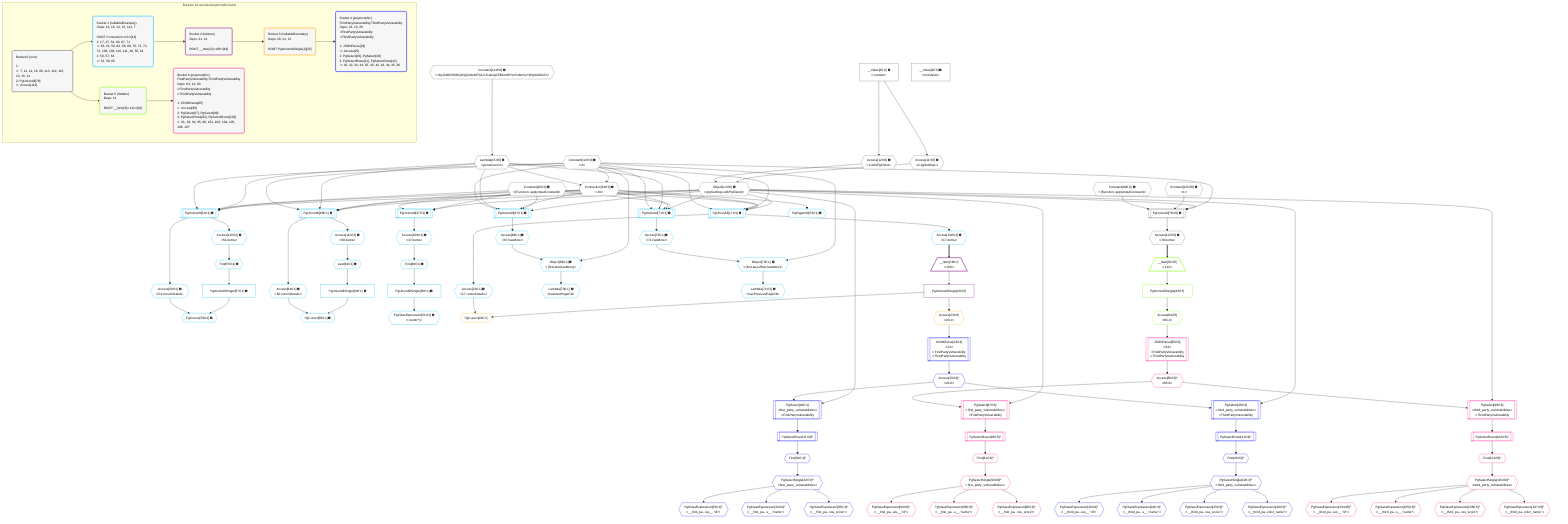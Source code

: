 %%{init: {'themeVariables': { 'fontSize': '12px'}}}%%
graph TD
    classDef path fill:#eee,stroke:#000,color:#000
    classDef plan fill:#fff,stroke-width:1px,color:#000
    classDef itemplan fill:#fff,stroke-width:2px,color:#000
    classDef unbatchedplan fill:#dff,stroke-width:1px,color:#000
    classDef sideeffectplan fill:#fcc,stroke-width:2px,color:#000
    classDef bucket fill:#f6f6f6,color:#000,stroke-width:2px,text-align:left


    %% plan dependencies
    PgUnionAll78[["PgUnionAll[78∈0] ➊"]]:::plan
    Object13{{"Object[13∈0] ➊<br />ᐸ{pgSettings,withPgClient}ᐳ"}}:::plan
    Constant113{{"Constant[113∈0] ➊<br />ᐸ3ᐳ"}}:::plan
    Constant115{{"Constant[115∈0] ➊<br />ᐸ1ᐳ"}}:::plan
    Constant80{{"Constant[80∈0] ➊<br />ᐸ[Function: applyInputConstant]ᐳ"}}:::plan
    Object13 & Constant113 & Constant115 & Constant80 --> PgUnionAll78
    Access11{{"Access[11∈0] ➊<br />ᐸ2.pgSettingsᐳ"}}:::plan
    Access12{{"Access[12∈0] ➊<br />ᐸ2.withPgClientᐳ"}}:::plan
    Access11 & Access12 --> Object13
    Connection14{{"Connection[14∈0] ➊<br />ᐸ10ᐳ"}}:::plan
    Lambda15{{"Lambda[15∈0] ➊<br />ᐸparseCursorᐳ"}}:::plan
    Constant113 & Lambda15 --> Connection14
    __Value2["__Value[2∈0] ➊<br />ᐸcontextᐳ"]:::plan
    __Value2 --> Access11
    __Value2 --> Access12
    Constant114{{"Constant[114∈0] ➊<br />ᐸ'WyJkNGRlODQ2NjQ3IiwiMTAiLCJUaGlyZFBhcnR5VnVsbmVyYWJpbGl0eSIᐳ"}}:::plan
    Constant114 --> Lambda15
    Access112{{"Access[112∈0] ➊<br />ᐸ78.itemsᐳ"}}:::plan
    PgUnionAll78 --> Access112
    __Value4["__Value[4∈0] ➊<br />ᐸrootValueᐳ"]:::plan
    Constant16{{"Constant[16∈0] ➊<br />ᐸ[Function: applyInputConstant]ᐳ"}}:::plan
    PgUnionAll17[["PgUnionAll[17∈1] ➊"]]:::plan
    Object13 & Constant16 & Connection14 & Lambda15 & Constant113 --> PgUnionAll17
    PgUnionAll54[["PgUnionAll[54∈1] ➊"]]:::plan
    Object13 & Constant16 & Connection14 & Lambda15 & Constant113 --> PgUnionAll54
    PgUnionAll60[["PgUnionAll[60∈1] ➊"]]:::plan
    Object13 & Constant16 & Connection14 & Lambda15 & Constant113 --> PgUnionAll60
    PgUnionAll67[["PgUnionAll[67∈1] ➊"]]:::plan
    Object13 & Constant16 & Connection14 & Lambda15 & Constant113 --> PgUnionAll67
    PgUnionAll71[["PgUnionAll[71∈1] ➊"]]:::plan
    Object13 & Constant16 & Connection14 & Lambda15 & Constant113 --> PgUnionAll71
    Object73{{"Object[73∈1] ➊<br />ᐸ{first,last,offset,hasMore}ᐳ"}}:::plan
    Access72{{"Access[72∈1] ➊<br />ᐸ71.hasMoreᐳ"}}:::plan
    Constant113 & Access72 --> Object73
    PgUnionAll47[["PgUnionAll[47∈1] ➊"]]:::plan
    Object13 & Constant16 & Connection14 --> PgUnionAll47
    Object69{{"Object[69∈1] ➊<br />ᐸ{first,last,hasMore}ᐳ"}}:::plan
    Access68{{"Access[68∈1] ➊<br />ᐸ67.hasMoreᐳ"}}:::plan
    Constant113 & Access68 --> Object69
    PgCursor59{{"PgCursor[59∈1] ➊"}}:::plan
    PgUnionAllSingle57["PgUnionAllSingle[57∈1] ➊"]:::plan
    Access58{{"Access[58∈1] ➊<br />ᐸ54.cursorDetailsᐳ"}}:::plan
    PgUnionAllSingle57 & Access58 --> PgCursor59
    PgCursor65{{"PgCursor[65∈1] ➊"}}:::plan
    PgUnionAllSingle63["PgUnionAllSingle[63∈1] ➊"]:::plan
    Access64{{"Access[64∈1] ➊<br />ᐸ60.cursorDetailsᐳ"}}:::plan
    PgUnionAllSingle63 & Access64 --> PgCursor65
    Access21{{"Access[21∈1] ➊<br />ᐸ17.cursorDetailsᐳ"}}:::plan
    PgUnionAll17 --> Access21
    First48{{"First[48∈1] ➊"}}:::plan
    Access109{{"Access[109∈1] ➊<br />ᐸ47.itemsᐳ"}}:::plan
    Access109 --> First48
    PgUnionAllSingle50["PgUnionAllSingle[50∈1] ➊"]:::plan
    First48 --> PgUnionAllSingle50
    PgClassExpression51{{"PgClassExpression[51∈1] ➊<br />ᐸcount(*)ᐳ"}}:::plan
    PgUnionAllSingle50 --> PgClassExpression51
    PgPageInfo53{{"PgPageInfo[53∈1] ➊"}}:::plan
    Connection14 --> PgPageInfo53
    First55{{"First[55∈1] ➊"}}:::plan
    Access110{{"Access[110∈1] ➊<br />ᐸ54.itemsᐳ"}}:::plan
    Access110 --> First55
    First55 --> PgUnionAllSingle57
    PgUnionAll54 --> Access58
    Last61{{"Last[61∈1] ➊"}}:::plan
    Access111{{"Access[111∈1] ➊<br />ᐸ60.itemsᐳ"}}:::plan
    Access111 --> Last61
    Last61 --> PgUnionAllSingle63
    PgUnionAll60 --> Access64
    PgUnionAll67 --> Access68
    Lambda70{{"Lambda[70∈1] ➊<br />ᐸhasNextPageCbᐳ"}}:::plan
    Object69 --> Lambda70
    PgUnionAll71 --> Access72
    Lambda74{{"Lambda[74∈1] ➊<br />ᐸhasPreviousPageCbᐳ"}}:::plan
    Object73 --> Lambda74
    Access108{{"Access[108∈1] ➊<br />ᐸ17.itemsᐳ"}}:::plan
    PgUnionAll17 --> Access108
    PgUnionAll47 --> Access109
    PgUnionAll54 --> Access110
    PgUnionAll60 --> Access111
    __Item19[/"__Item[19∈2]<br />ᐸ108ᐳ"\]:::itemplan
    Access108 ==> __Item19
    PgUnionAllSingle20["PgUnionAllSingle[20∈2]"]:::plan
    __Item19 --> PgUnionAllSingle20
    PgCursor22{{"PgCursor[22∈3]"}}:::plan
    PgUnionAllSingle20 & Access21 --> PgCursor22
    Access23{{"Access[23∈3]<br />ᐸ20.1ᐳ"}}:::plan
    PgUnionAllSingle20 --> Access23
    PgSelect26[["PgSelect[26∈4]<br />ᐸfirst_party_vulnerabilitiesᐳ<br />ᐳFirstPartyVulnerability"]]:::plan
    Access25{{"Access[25∈4]^<br />ᐸ24.0ᐳ"}}:::plan
    Object13 & Access25 --> PgSelect26
    PgSelect38[["PgSelect[38∈4]<br />ᐸthird_party_vulnerabilitiesᐳ<br />ᐳThirdPartyVulnerability"]]:::plan
    Object13 & Access25 --> PgSelect38
    JSONParse24[["JSONParse[24∈4]<br />ᐸ23ᐳ<br />ᐳFirstPartyVulnerability<br />ᐳThirdPartyVulnerability"]]:::plan
    Access23 --> JSONParse24
    JSONParse24 --> Access25
    First30{{"First[30∈4]^"}}:::plan
    PgSelectRows31[["PgSelectRows[31∈4]^"]]:::plan
    PgSelectRows31 --> First30
    PgSelect26 --> PgSelectRows31
    PgSelectSingle32{{"PgSelectSingle[32∈4]^<br />ᐸfirst_party_vulnerabilitiesᐳ"}}:::plan
    First30 --> PgSelectSingle32
    PgClassExpression33{{"PgClassExpression[33∈4]^<br />ᐸ__first_pa...ies__.”id”ᐳ"}}:::plan
    PgSelectSingle32 --> PgClassExpression33
    PgClassExpression34{{"PgClassExpression[34∈4]^<br />ᐸ__first_pa...s__.”name”ᐳ"}}:::plan
    PgSelectSingle32 --> PgClassExpression34
    PgClassExpression35{{"PgClassExpression[35∈4]^<br />ᐸ__first_pa...vss_score”ᐳ"}}:::plan
    PgSelectSingle32 --> PgClassExpression35
    First40{{"First[40∈4]^"}}:::plan
    PgSelectRows41[["PgSelectRows[41∈4]^"]]:::plan
    PgSelectRows41 --> First40
    PgSelect38 --> PgSelectRows41
    PgSelectSingle42{{"PgSelectSingle[42∈4]^<br />ᐸthird_party_vulnerabilitiesᐳ"}}:::plan
    First40 --> PgSelectSingle42
    PgClassExpression43{{"PgClassExpression[43∈4]^<br />ᐸ__third_pa...ies__.”id”ᐳ"}}:::plan
    PgSelectSingle42 --> PgClassExpression43
    PgClassExpression44{{"PgClassExpression[44∈4]^<br />ᐸ__third_pa...s__.”name”ᐳ"}}:::plan
    PgSelectSingle42 --> PgClassExpression44
    PgClassExpression45{{"PgClassExpression[45∈4]^<br />ᐸ__third_pa...vss_score”ᐳ"}}:::plan
    PgSelectSingle42 --> PgClassExpression45
    PgClassExpression46{{"PgClassExpression[46∈4]^<br />ᐸ__third_pa...ndor_name”ᐳ"}}:::plan
    PgSelectSingle42 --> PgClassExpression46
    __Item82[/"__Item[82∈5]<br />ᐸ112ᐳ"\]:::itemplan
    Access112 ==> __Item82
    PgUnionAllSingle83["PgUnionAllSingle[83∈5]"]:::plan
    __Item82 --> PgUnionAllSingle83
    Access84{{"Access[84∈5]<br />ᐸ83.1ᐳ"}}:::plan
    PgUnionAllSingle83 --> Access84
    PgSelect87[["PgSelect[87∈6]<br />ᐸfirst_party_vulnerabilitiesᐳ<br />ᐳFirstPartyVulnerability"]]:::plan
    Access86{{"Access[86∈6]^<br />ᐸ85.0ᐳ"}}:::plan
    Object13 & Access86 --> PgSelect87
    PgSelect99[["PgSelect[99∈6]<br />ᐸthird_party_vulnerabilitiesᐳ<br />ᐳThirdPartyVulnerability"]]:::plan
    Object13 & Access86 --> PgSelect99
    JSONParse85[["JSONParse[85∈6]<br />ᐸ84ᐳ<br />ᐳFirstPartyVulnerability<br />ᐳThirdPartyVulnerability"]]:::plan
    Access84 --> JSONParse85
    JSONParse85 --> Access86
    First91{{"First[91∈6]^"}}:::plan
    PgSelectRows92[["PgSelectRows[92∈6]^"]]:::plan
    PgSelectRows92 --> First91
    PgSelect87 --> PgSelectRows92
    PgSelectSingle93{{"PgSelectSingle[93∈6]^<br />ᐸfirst_party_vulnerabilitiesᐳ"}}:::plan
    First91 --> PgSelectSingle93
    PgClassExpression94{{"PgClassExpression[94∈6]^<br />ᐸ__first_pa...ies__.”id”ᐳ"}}:::plan
    PgSelectSingle93 --> PgClassExpression94
    PgClassExpression95{{"PgClassExpression[95∈6]^<br />ᐸ__first_pa...s__.”name”ᐳ"}}:::plan
    PgSelectSingle93 --> PgClassExpression95
    PgClassExpression96{{"PgClassExpression[96∈6]^<br />ᐸ__first_pa...vss_score”ᐳ"}}:::plan
    PgSelectSingle93 --> PgClassExpression96
    First101{{"First[101∈6]^"}}:::plan
    PgSelectRows102[["PgSelectRows[102∈6]^"]]:::plan
    PgSelectRows102 --> First101
    PgSelect99 --> PgSelectRows102
    PgSelectSingle103{{"PgSelectSingle[103∈6]^<br />ᐸthird_party_vulnerabilitiesᐳ"}}:::plan
    First101 --> PgSelectSingle103
    PgClassExpression104{{"PgClassExpression[104∈6]^<br />ᐸ__third_pa...ies__.”id”ᐳ"}}:::plan
    PgSelectSingle103 --> PgClassExpression104
    PgClassExpression105{{"PgClassExpression[105∈6]^<br />ᐸ__third_pa...s__.”name”ᐳ"}}:::plan
    PgSelectSingle103 --> PgClassExpression105
    PgClassExpression106{{"PgClassExpression[106∈6]^<br />ᐸ__third_pa...vss_score”ᐳ"}}:::plan
    PgSelectSingle103 --> PgClassExpression106
    PgClassExpression107{{"PgClassExpression[107∈6]^<br />ᐸ__third_pa...ndor_name”ᐳ"}}:::plan
    PgSelectSingle103 --> PgClassExpression107

    %% define steps

    subgraph "Buckets for queries/polymorphic/vulns"
    Bucket0("Bucket 0 (root)<br /><br />1: <br />ᐳ: 7, 11, 12, 16, 80, 113, 114, 115, 13, 15, 14<br />2: PgUnionAll[78]<br />ᐳ: Access[112]"):::bucket
    classDef bucket0 stroke:#696969
    class Bucket0,__Value2,__Value4,Access11,Access12,Object13,Connection14,Lambda15,Constant16,PgUnionAll78,Constant80,Access112,Constant113,Constant114,Constant115 bucket0
    Bucket1("Bucket 1 (nullableBoundary)<br />Deps: 13, 16, 14, 15, 113, 7<br /><br />ROOT Connectionᐸ10ᐳ[14]<br />1: 17, 47, 54, 60, 67, 71<br />ᐳ: 53, 21, 58, 64, 68, 69, 70, 72, 73, 74, 108, 109, 110, 111, 48, 55, 61<br />2: 50, 57, 63<br />ᐳ: 51, 59, 65"):::bucket
    classDef bucket1 stroke:#00bfff
    class Bucket1,PgUnionAll17,Access21,PgUnionAll47,First48,PgUnionAllSingle50,PgClassExpression51,PgPageInfo53,PgUnionAll54,First55,PgUnionAllSingle57,Access58,PgCursor59,PgUnionAll60,Last61,PgUnionAllSingle63,Access64,PgCursor65,PgUnionAll67,Access68,Object69,Lambda70,PgUnionAll71,Access72,Object73,Lambda74,Access108,Access109,Access110,Access111 bucket1
    Bucket2("Bucket 2 (listItem)<br />Deps: 21, 13<br /><br />ROOT __Item{2}ᐸ108ᐳ[19]"):::bucket
    classDef bucket2 stroke:#7f007f
    class Bucket2,__Item19,PgUnionAllSingle20 bucket2
    Bucket3("Bucket 3 (nullableBoundary)<br />Deps: 20, 21, 13<br /><br />ROOT PgUnionAllSingle{2}[20]"):::bucket
    classDef bucket3 stroke:#ffa500
    class Bucket3,PgCursor22,Access23 bucket3
    Bucket4("Bucket 4 (polymorphic)<br />FirstPartyVulnerability,ThirdPartyVulnerability<br />Deps: 23, 13, 20<br />ᐳFirstPartyVulnerability<br />ᐳThirdPartyVulnerability<br /><br />1: JSONParse[24]<br />ᐳ: Access[25]<br />2: PgSelect[26], PgSelect[38]<br />3: PgSelectRows[31], PgSelectRows[41]<br />ᐳ: 30, 32, 33, 34, 35, 40, 42, 43, 44, 45, 46"):::bucket
    classDef bucket4 stroke:#0000ff
    class Bucket4,JSONParse24,Access25,PgSelect26,First30,PgSelectRows31,PgSelectSingle32,PgClassExpression33,PgClassExpression34,PgClassExpression35,PgSelect38,First40,PgSelectRows41,PgSelectSingle42,PgClassExpression43,PgClassExpression44,PgClassExpression45,PgClassExpression46 bucket4
    Bucket5("Bucket 5 (listItem)<br />Deps: 13<br /><br />ROOT __Item{5}ᐸ112ᐳ[82]"):::bucket
    classDef bucket5 stroke:#7fff00
    class Bucket5,__Item82,PgUnionAllSingle83,Access84 bucket5
    Bucket6("Bucket 6 (polymorphic)<br />FirstPartyVulnerability,ThirdPartyVulnerability<br />Deps: 84, 13, 83<br />ᐳFirstPartyVulnerability<br />ᐳThirdPartyVulnerability<br /><br />1: JSONParse[85]<br />ᐳ: Access[86]<br />2: PgSelect[87], PgSelect[99]<br />3: PgSelectRows[92], PgSelectRows[102]<br />ᐳ: 91, 93, 94, 95, 96, 101, 103, 104, 105, 106, 107"):::bucket
    classDef bucket6 stroke:#ff1493
    class Bucket6,JSONParse85,Access86,PgSelect87,First91,PgSelectRows92,PgSelectSingle93,PgClassExpression94,PgClassExpression95,PgClassExpression96,PgSelect99,First101,PgSelectRows102,PgSelectSingle103,PgClassExpression104,PgClassExpression105,PgClassExpression106,PgClassExpression107 bucket6
    Bucket0 --> Bucket1 & Bucket5
    Bucket1 --> Bucket2
    Bucket2 --> Bucket3
    Bucket3 --> Bucket4
    Bucket5 --> Bucket6
    end